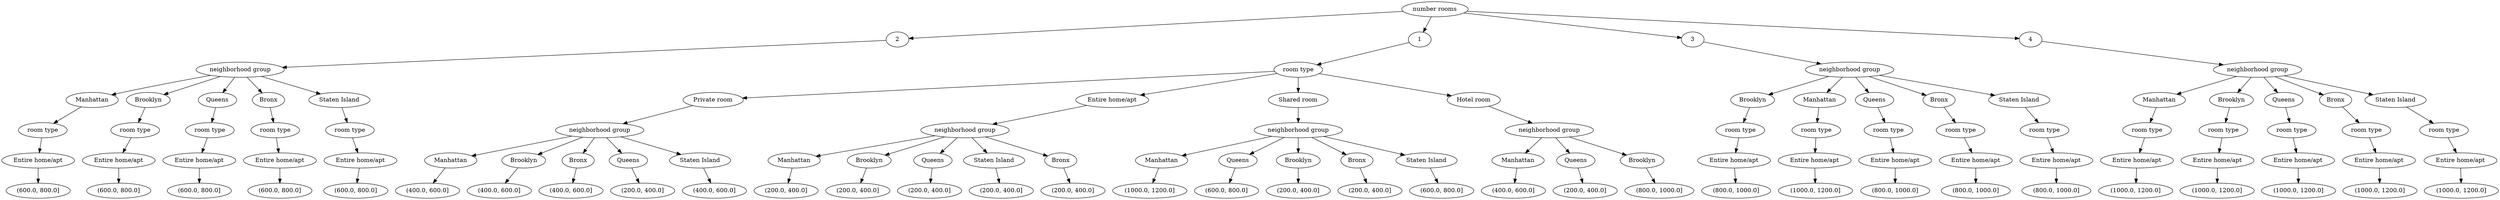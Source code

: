 // Decision Tree
digraph {
	root [label="number rooms"]
	0.38309320431069593 [label=2]
	root -> 0.38309320431069593
	0.10114574560064715 [label="neighborhood group"]
	0.38309320431069593 -> 0.10114574560064715
	0.1471407933970913 [label=1]
	root -> 0.1471407933970913
	0.035327942750119634 [label="room type"]
	0.1471407933970913 -> 0.035327942750119634
	0.08607644452018925 [label=3]
	root -> 0.08607644452018925
	0.6599611970119071 [label="neighborhood group"]
	0.08607644452018925 -> 0.6599611970119071
	0.5200120359084013 [label=4]
	root -> 0.5200120359084013
	0.34011819436459867 [label="neighborhood group"]
	0.5200120359084013 -> 0.34011819436459867
	0.10114574560064715 [label="neighborhood group"]
	0.7889210491991325 [label=Manhattan]
	0.10114574560064715 -> 0.7889210491991325
	0.8560271327680805 [label="room type"]
	0.7889210491991325 -> 0.8560271327680805
	0.8543399152899496 [label=Brooklyn]
	0.10114574560064715 -> 0.8543399152899496
	0.14597826305344785 [label="room type"]
	0.8543399152899496 -> 0.14597826305344785
	0.6724539491142785 [label=Queens]
	0.10114574560064715 -> 0.6724539491142785
	0.4895511052488717 [label="room type"]
	0.6724539491142785 -> 0.4895511052488717
	0.21067270481510203 [label=Bronx]
	0.10114574560064715 -> 0.21067270481510203
	0.9565455619108532 [label="room type"]
	0.21067270481510203 -> 0.9565455619108532
	0.9680688170884116 [label="Staten Island"]
	0.10114574560064715 -> 0.9680688170884116
	0.9659001165450639 [label="room type"]
	0.9680688170884116 -> 0.9659001165450639
	0.035327942750119634 [label="room type"]
	0.5559928818559828 [label="Private room"]
	0.035327942750119634 -> 0.5559928818559828
	0.31412638335728416 [label="neighborhood group"]
	0.5559928818559828 -> 0.31412638335728416
	0.4209871961385787 [label="Entire home/apt"]
	0.035327942750119634 -> 0.4209871961385787
	0.387604390744302 [label="neighborhood group"]
	0.4209871961385787 -> 0.387604390744302
	0.20105825091361162 [label="Shared room"]
	0.035327942750119634 -> 0.20105825091361162
	0.6322858339526937 [label="neighborhood group"]
	0.20105825091361162 -> 0.6322858339526937
	0.5585864230262715 [label="Hotel room"]
	0.035327942750119634 -> 0.5585864230262715
	0.9938439262214332 [label="neighborhood group"]
	0.5585864230262715 -> 0.9938439262214332
	0.6599611970119071 [label="neighborhood group"]
	0.6189751972273033 [label=Brooklyn]
	0.6599611970119071 -> 0.6189751972273033
	0.7804615265550052 [label="room type"]
	0.6189751972273033 -> 0.7804615265550052
	0.2492618944937658 [label=Manhattan]
	0.6599611970119071 -> 0.2492618944937658
	0.4068173343604661 [label="room type"]
	0.2492618944937658 -> 0.4068173343604661
	0.7661872327129656 [label=Queens]
	0.6599611970119071 -> 0.7661872327129656
	0.72105501642725 [label="room type"]
	0.7661872327129656 -> 0.72105501642725
	0.9217309587064054 [label=Bronx]
	0.6599611970119071 -> 0.9217309587064054
	0.18013030366941152 [label="room type"]
	0.9217309587064054 -> 0.18013030366941152
	0.8429412270215256 [label="Staten Island"]
	0.6599611970119071 -> 0.8429412270215256
	0.23171226236455078 [label="room type"]
	0.8429412270215256 -> 0.23171226236455078
	0.34011819436459867 [label="neighborhood group"]
	0.7426575716778615 [label=Manhattan]
	0.34011819436459867 -> 0.7426575716778615
	0.6253816105928987 [label="room type"]
	0.7426575716778615 -> 0.6253816105928987
	0.9261075763389252 [label=Brooklyn]
	0.34011819436459867 -> 0.9261075763389252
	0.4146156751109866 [label="room type"]
	0.9261075763389252 -> 0.4146156751109866
	0.8134474070524035 [label=Queens]
	0.34011819436459867 -> 0.8134474070524035
	0.2577258409228296 [label="room type"]
	0.8134474070524035 -> 0.2577258409228296
	0.7484570030088652 [label=Bronx]
	0.34011819436459867 -> 0.7484570030088652
	0.42987030327856535 [label="room type"]
	0.7484570030088652 -> 0.42987030327856535
	0.9715600836962388 [label="Staten Island"]
	0.34011819436459867 -> 0.9715600836962388
	0.6667109995597713 [label="room type"]
	0.9715600836962388 -> 0.6667109995597713
	0.8560271327680805 [label="room type"]
	0.3181969027362589 [label="Entire home/apt"]
	0.8560271327680805 -> 0.3181969027362589
	0.24169266799206324 [label="(600.0, 800.0]"]
	0.3181969027362589 -> 0.24169266799206324
	0.14597826305344785 [label="room type"]
	0.3662020247759289 [label="Entire home/apt"]
	0.14597826305344785 -> 0.3662020247759289
	0.3048353154812562 [label="(600.0, 800.0]"]
	0.3662020247759289 -> 0.3048353154812562
	0.4895511052488717 [label="room type"]
	0.9396948677357695 [label="Entire home/apt"]
	0.4895511052488717 -> 0.9396948677357695
	0.5035559025170634 [label="(600.0, 800.0]"]
	0.9396948677357695 -> 0.5035559025170634
	0.9565455619108532 [label="room type"]
	0.7266015392294016 [label="Entire home/apt"]
	0.9565455619108532 -> 0.7266015392294016
	0.27787027392197006 [label="(600.0, 800.0]"]
	0.7266015392294016 -> 0.27787027392197006
	0.9659001165450639 [label="room type"]
	0.5614972848388305 [label="Entire home/apt"]
	0.9659001165450639 -> 0.5614972848388305
	0.5890779941966514 [label="(600.0, 800.0]"]
	0.5614972848388305 -> 0.5890779941966514
	0.31412638335728416 [label="neighborhood group"]
	0.4847620770609288 [label=Manhattan]
	0.31412638335728416 -> 0.4847620770609288
	0.735796498173427 [label="(400.0, 600.0]"]
	0.4847620770609288 -> 0.735796498173427
	0.684140232566024 [label=Brooklyn]
	0.31412638335728416 -> 0.684140232566024
	0.16407276673947901 [label="(400.0, 600.0]"]
	0.684140232566024 -> 0.16407276673947901
	0.9193765035183997 [label=Bronx]
	0.31412638335728416 -> 0.9193765035183997
	0.881392975874264 [label="(400.0, 600.0]"]
	0.9193765035183997 -> 0.881392975874264
	0.6755019688739002 [label=Queens]
	0.31412638335728416 -> 0.6755019688739002
	0.6681146660481782 [label="(200.0, 400.0]"]
	0.6755019688739002 -> 0.6681146660481782
	0.6358788370760451 [label="Staten Island"]
	0.31412638335728416 -> 0.6358788370760451
	0.6537129109076502 [label="(400.0, 600.0]"]
	0.6358788370760451 -> 0.6537129109076502
	0.387604390744302 [label="neighborhood group"]
	0.5126302345444865 [label=Manhattan]
	0.387604390744302 -> 0.5126302345444865
	0.20591202062473057 [label="(200.0, 400.0]"]
	0.5126302345444865 -> 0.20591202062473057
	0.7186704125149379 [label=Brooklyn]
	0.387604390744302 -> 0.7186704125149379
	0.0624746241662405 [label="(200.0, 400.0]"]
	0.7186704125149379 -> 0.0624746241662405
	0.72735224822927 [label=Queens]
	0.387604390744302 -> 0.72735224822927
	0.7049279194985891 [label="(200.0, 400.0]"]
	0.72735224822927 -> 0.7049279194985891
	0.3908470306158104 [label="Staten Island"]
	0.387604390744302 -> 0.3908470306158104
	0.6819892350510697 [label="(200.0, 400.0]"]
	0.3908470306158104 -> 0.6819892350510697
	0.29478294654322723 [label=Bronx]
	0.387604390744302 -> 0.29478294654322723
	0.5642532486096348 [label="(200.0, 400.0]"]
	0.29478294654322723 -> 0.5642532486096348
	0.6322858339526937 [label="neighborhood group"]
	0.5803203228842756 [label=Manhattan]
	0.6322858339526937 -> 0.5803203228842756
	0.22495018808416645 [label="(1000.0, 1200.0]"]
	0.5803203228842756 -> 0.22495018808416645
	0.6146535983079972 [label=Queens]
	0.6322858339526937 -> 0.6146535983079972
	0.19775950616486515 [label="(600.0, 800.0]"]
	0.6146535983079972 -> 0.19775950616486515
	0.12420210383680963 [label=Brooklyn]
	0.6322858339526937 -> 0.12420210383680963
	0.5452367407647263 [label="(200.0, 400.0]"]
	0.12420210383680963 -> 0.5452367407647263
	0.26835832633764334 [label=Bronx]
	0.6322858339526937 -> 0.26835832633764334
	0.7596107930048978 [label="(200.0, 400.0]"]
	0.26835832633764334 -> 0.7596107930048978
	0.4574466328273066 [label="Staten Island"]
	0.6322858339526937 -> 0.4574466328273066
	0.9024530938788546 [label="(600.0, 800.0]"]
	0.4574466328273066 -> 0.9024530938788546
	0.9938439262214332 [label="neighborhood group"]
	0.7191012716207511 [label=Manhattan]
	0.9938439262214332 -> 0.7191012716207511
	0.28009971007409584 [label="(400.0, 600.0]"]
	0.7191012716207511 -> 0.28009971007409584
	0.25617026683507493 [label=Queens]
	0.9938439262214332 -> 0.25617026683507493
	0.40871360241601373 [label="(200.0, 400.0]"]
	0.25617026683507493 -> 0.40871360241601373
	0.9933149378433045 [label=Brooklyn]
	0.9938439262214332 -> 0.9933149378433045
	0.003182053022652842 [label="(800.0, 1000.0]"]
	0.9933149378433045 -> 0.003182053022652842
	0.7804615265550052 [label="room type"]
	0.7088185384910032 [label="Entire home/apt"]
	0.7804615265550052 -> 0.7088185384910032
	0.9110542011831932 [label="(800.0, 1000.0]"]
	0.7088185384910032 -> 0.9110542011831932
	0.4068173343604661 [label="room type"]
	0.8185760572330371 [label="Entire home/apt"]
	0.4068173343604661 -> 0.8185760572330371
	0.7273777255236927 [label="(1000.0, 1200.0]"]
	0.8185760572330371 -> 0.7273777255236927
	0.72105501642725 [label="room type"]
	0.34243172850854686 [label="Entire home/apt"]
	0.72105501642725 -> 0.34243172850854686
	0.6833818228798358 [label="(800.0, 1000.0]"]
	0.34243172850854686 -> 0.6833818228798358
	0.18013030366941152 [label="room type"]
	0.5089787861425163 [label="Entire home/apt"]
	0.18013030366941152 -> 0.5089787861425163
	0.68726770793677 [label="(800.0, 1000.0]"]
	0.5089787861425163 -> 0.68726770793677
	0.23171226236455078 [label="room type"]
	0.2151284117457961 [label="Entire home/apt"]
	0.23171226236455078 -> 0.2151284117457961
	0.2684748211670469 [label="(800.0, 1000.0]"]
	0.2151284117457961 -> 0.2684748211670469
	0.6253816105928987 [label="room type"]
	0.5874025667635291 [label="Entire home/apt"]
	0.6253816105928987 -> 0.5874025667635291
	0.9153766983516916 [label="(1000.0, 1200.0]"]
	0.5874025667635291 -> 0.9153766983516916
	0.4146156751109866 [label="room type"]
	0.7861449385025329 [label="Entire home/apt"]
	0.4146156751109866 -> 0.7861449385025329
	0.52999894291557 [label="(1000.0, 1200.0]"]
	0.7861449385025329 -> 0.52999894291557
	0.2577258409228296 [label="room type"]
	0.9140685391535003 [label="Entire home/apt"]
	0.2577258409228296 -> 0.9140685391535003
	0.807284733642846 [label="(1000.0, 1200.0]"]
	0.9140685391535003 -> 0.807284733642846
	0.42987030327856535 [label="room type"]
	0.711054200291418 [label="Entire home/apt"]
	0.42987030327856535 -> 0.711054200291418
	0.541898693860676 [label="(1000.0, 1200.0]"]
	0.711054200291418 -> 0.541898693860676
	0.6667109995597713 [label="room type"]
	0.3778464809845069 [label="Entire home/apt"]
	0.6667109995597713 -> 0.3778464809845069
	0.6114994643865526 [label="(1000.0, 1200.0]"]
	0.3778464809845069 -> 0.6114994643865526
}

